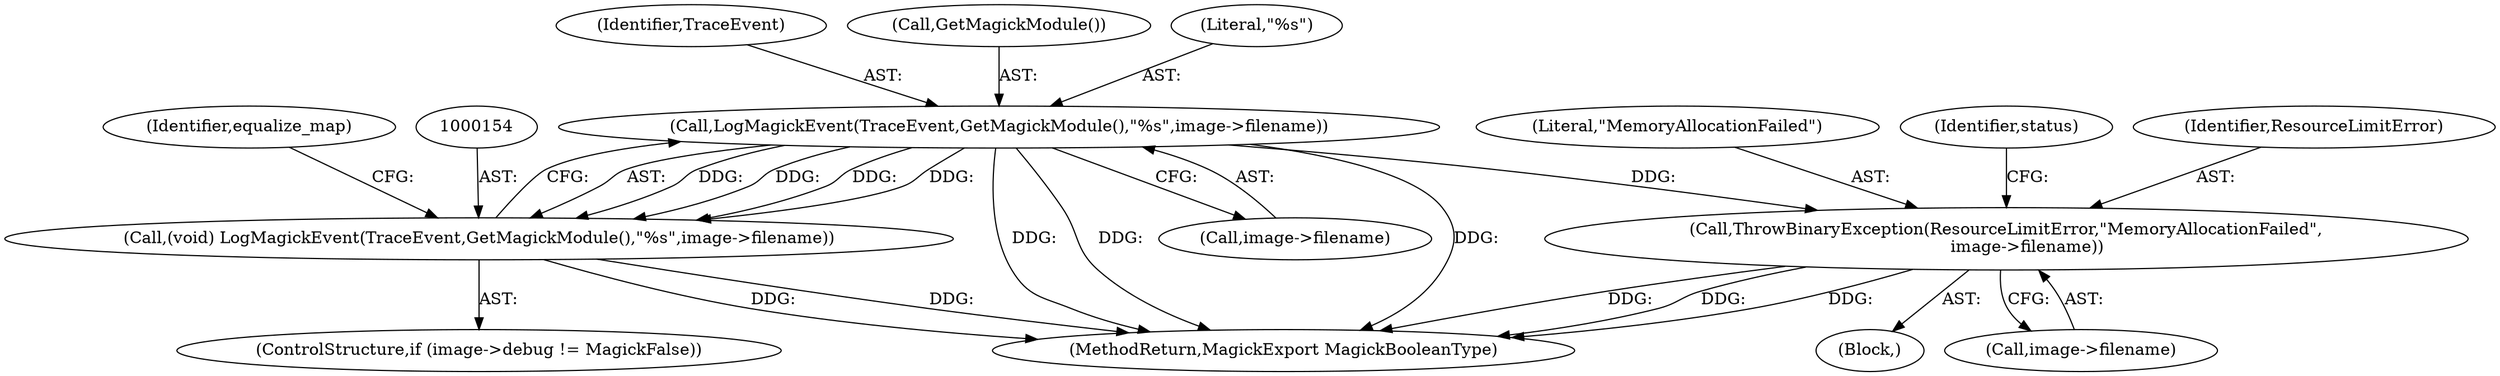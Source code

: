 digraph "0_ImageMagick_1cc6f0ccc92c20c7cab6c4a7335daf29c91f0d8e_0@pointer" {
"1000155" [label="(Call,LogMagickEvent(TraceEvent,GetMagickModule(),\"%s\",image->filename))"];
"1000153" [label="(Call,(void) LogMagickEvent(TraceEvent,GetMagickModule(),\"%s\",image->filename))"];
"1000259" [label="(Call,ThrowBinaryException(ResourceLimitError,\"MemoryAllocationFailed\",\n        image->filename))"];
"1000155" [label="(Call,LogMagickEvent(TraceEvent,GetMagickModule(),\"%s\",image->filename))"];
"1000163" [label="(Identifier,equalize_map)"];
"1000260" [label="(Identifier,ResourceLimitError)"];
"1000156" [label="(Identifier,TraceEvent)"];
"1000222" [label="(Block,)"];
"1000261" [label="(Literal,\"MemoryAllocationFailed\")"];
"1000153" [label="(Call,(void) LogMagickEvent(TraceEvent,GetMagickModule(),\"%s\",image->filename))"];
"1000147" [label="(ControlStructure,if (image->debug != MagickFalse))"];
"1000157" [label="(Call,GetMagickModule())"];
"1000266" [label="(Identifier,status)"];
"1000968" [label="(MethodReturn,MagickExport MagickBooleanType)"];
"1000262" [label="(Call,image->filename)"];
"1000159" [label="(Call,image->filename)"];
"1000259" [label="(Call,ThrowBinaryException(ResourceLimitError,\"MemoryAllocationFailed\",\n        image->filename))"];
"1000158" [label="(Literal,\"%s\")"];
"1000155" -> "1000153"  [label="AST: "];
"1000155" -> "1000159"  [label="CFG: "];
"1000156" -> "1000155"  [label="AST: "];
"1000157" -> "1000155"  [label="AST: "];
"1000158" -> "1000155"  [label="AST: "];
"1000159" -> "1000155"  [label="AST: "];
"1000153" -> "1000155"  [label="CFG: "];
"1000155" -> "1000968"  [label="DDG: "];
"1000155" -> "1000968"  [label="DDG: "];
"1000155" -> "1000968"  [label="DDG: "];
"1000155" -> "1000153"  [label="DDG: "];
"1000155" -> "1000153"  [label="DDG: "];
"1000155" -> "1000153"  [label="DDG: "];
"1000155" -> "1000153"  [label="DDG: "];
"1000155" -> "1000259"  [label="DDG: "];
"1000153" -> "1000147"  [label="AST: "];
"1000154" -> "1000153"  [label="AST: "];
"1000163" -> "1000153"  [label="CFG: "];
"1000153" -> "1000968"  [label="DDG: "];
"1000153" -> "1000968"  [label="DDG: "];
"1000259" -> "1000222"  [label="AST: "];
"1000259" -> "1000262"  [label="CFG: "];
"1000260" -> "1000259"  [label="AST: "];
"1000261" -> "1000259"  [label="AST: "];
"1000262" -> "1000259"  [label="AST: "];
"1000266" -> "1000259"  [label="CFG: "];
"1000259" -> "1000968"  [label="DDG: "];
"1000259" -> "1000968"  [label="DDG: "];
"1000259" -> "1000968"  [label="DDG: "];
}
